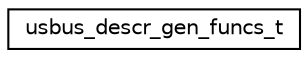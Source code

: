 digraph "Graphical Class Hierarchy"
{
 // LATEX_PDF_SIZE
  edge [fontname="Helvetica",fontsize="10",labelfontname="Helvetica",labelfontsize="10"];
  node [fontname="Helvetica",fontsize="10",shape=record];
  rankdir="LR";
  Node0 [label="usbus_descr_gen_funcs_t",height=0.2,width=0.4,color="black", fillcolor="white", style="filled",URL="$structusbus__descr__gen__funcs__t.html",tooltip="USBUS descriptor generator function pointers."];
}

